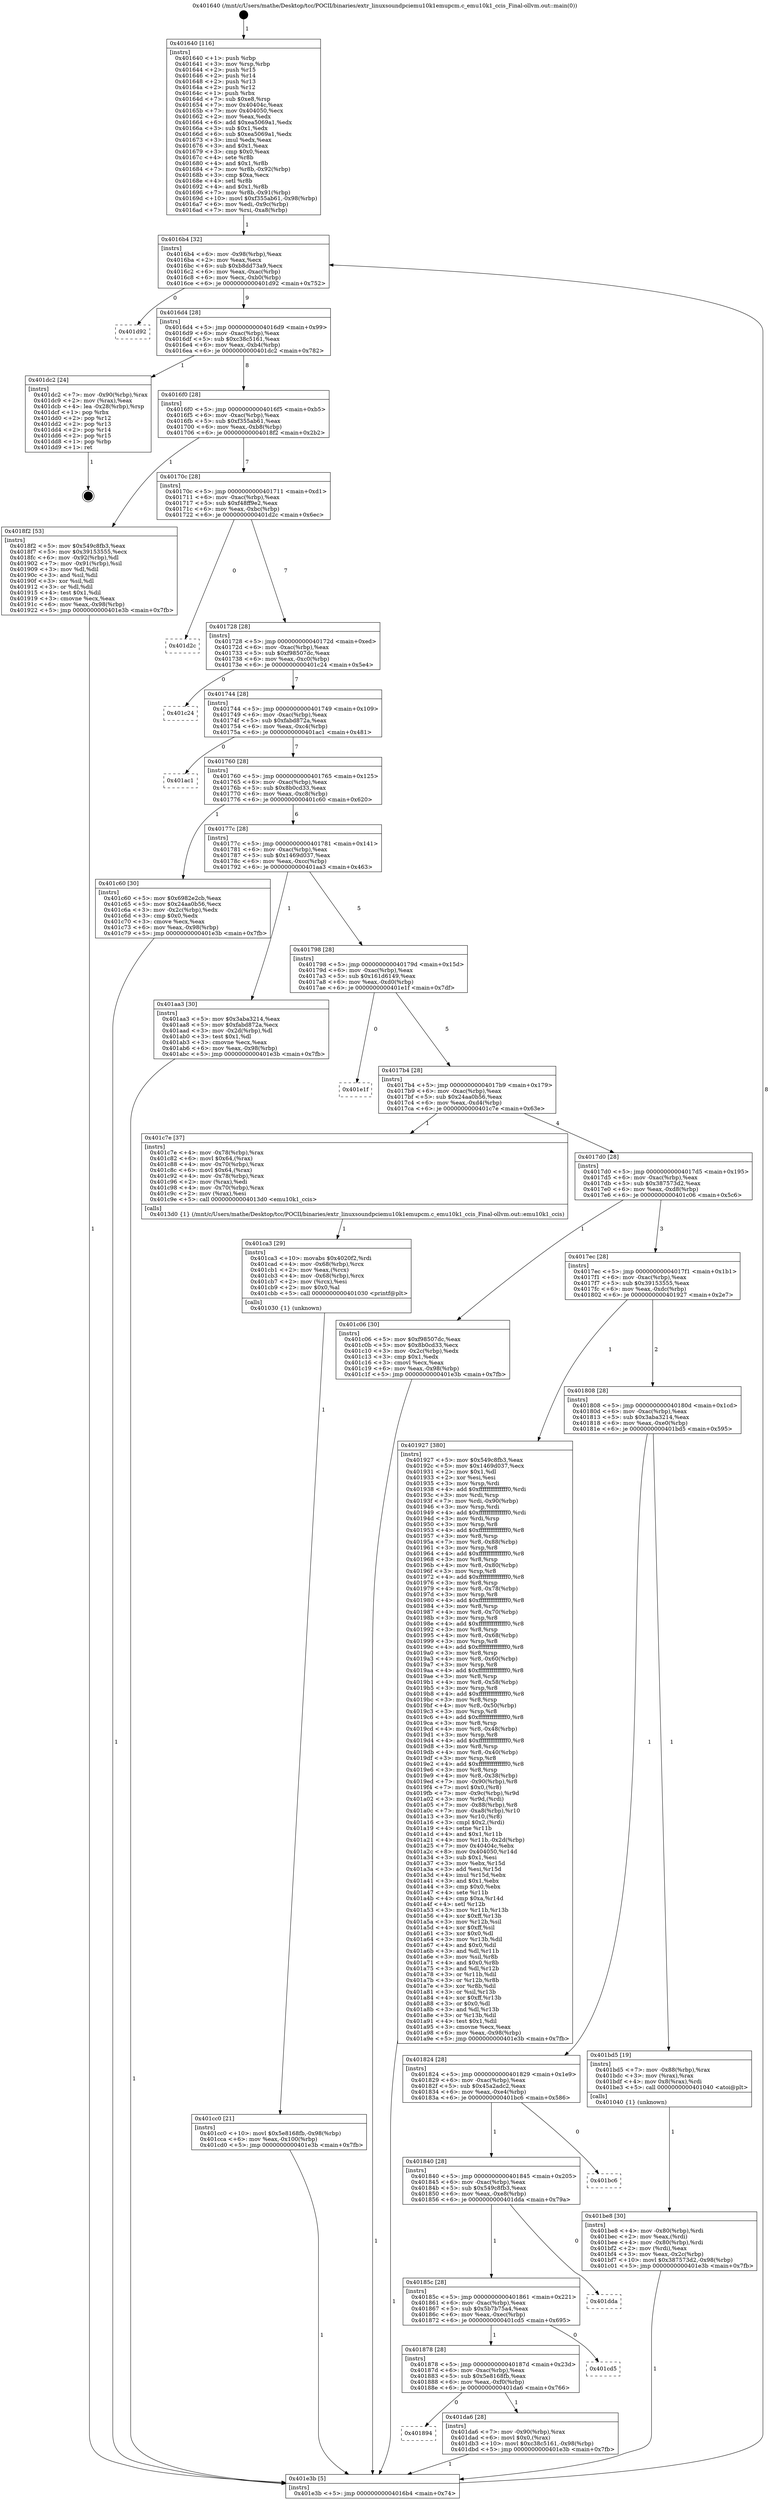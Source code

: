digraph "0x401640" {
  label = "0x401640 (/mnt/c/Users/mathe/Desktop/tcc/POCII/binaries/extr_linuxsoundpciemu10k1emupcm.c_emu10k1_ccis_Final-ollvm.out::main(0))"
  labelloc = "t"
  node[shape=record]

  Entry [label="",width=0.3,height=0.3,shape=circle,fillcolor=black,style=filled]
  "0x4016b4" [label="{
     0x4016b4 [32]\l
     | [instrs]\l
     &nbsp;&nbsp;0x4016b4 \<+6\>: mov -0x98(%rbp),%eax\l
     &nbsp;&nbsp;0x4016ba \<+2\>: mov %eax,%ecx\l
     &nbsp;&nbsp;0x4016bc \<+6\>: sub $0xb8dd73a9,%ecx\l
     &nbsp;&nbsp;0x4016c2 \<+6\>: mov %eax,-0xac(%rbp)\l
     &nbsp;&nbsp;0x4016c8 \<+6\>: mov %ecx,-0xb0(%rbp)\l
     &nbsp;&nbsp;0x4016ce \<+6\>: je 0000000000401d92 \<main+0x752\>\l
  }"]
  "0x401d92" [label="{
     0x401d92\l
  }", style=dashed]
  "0x4016d4" [label="{
     0x4016d4 [28]\l
     | [instrs]\l
     &nbsp;&nbsp;0x4016d4 \<+5\>: jmp 00000000004016d9 \<main+0x99\>\l
     &nbsp;&nbsp;0x4016d9 \<+6\>: mov -0xac(%rbp),%eax\l
     &nbsp;&nbsp;0x4016df \<+5\>: sub $0xc38c5161,%eax\l
     &nbsp;&nbsp;0x4016e4 \<+6\>: mov %eax,-0xb4(%rbp)\l
     &nbsp;&nbsp;0x4016ea \<+6\>: je 0000000000401dc2 \<main+0x782\>\l
  }"]
  Exit [label="",width=0.3,height=0.3,shape=circle,fillcolor=black,style=filled,peripheries=2]
  "0x401dc2" [label="{
     0x401dc2 [24]\l
     | [instrs]\l
     &nbsp;&nbsp;0x401dc2 \<+7\>: mov -0x90(%rbp),%rax\l
     &nbsp;&nbsp;0x401dc9 \<+2\>: mov (%rax),%eax\l
     &nbsp;&nbsp;0x401dcb \<+4\>: lea -0x28(%rbp),%rsp\l
     &nbsp;&nbsp;0x401dcf \<+1\>: pop %rbx\l
     &nbsp;&nbsp;0x401dd0 \<+2\>: pop %r12\l
     &nbsp;&nbsp;0x401dd2 \<+2\>: pop %r13\l
     &nbsp;&nbsp;0x401dd4 \<+2\>: pop %r14\l
     &nbsp;&nbsp;0x401dd6 \<+2\>: pop %r15\l
     &nbsp;&nbsp;0x401dd8 \<+1\>: pop %rbp\l
     &nbsp;&nbsp;0x401dd9 \<+1\>: ret\l
  }"]
  "0x4016f0" [label="{
     0x4016f0 [28]\l
     | [instrs]\l
     &nbsp;&nbsp;0x4016f0 \<+5\>: jmp 00000000004016f5 \<main+0xb5\>\l
     &nbsp;&nbsp;0x4016f5 \<+6\>: mov -0xac(%rbp),%eax\l
     &nbsp;&nbsp;0x4016fb \<+5\>: sub $0xf355ab61,%eax\l
     &nbsp;&nbsp;0x401700 \<+6\>: mov %eax,-0xb8(%rbp)\l
     &nbsp;&nbsp;0x401706 \<+6\>: je 00000000004018f2 \<main+0x2b2\>\l
  }"]
  "0x401894" [label="{
     0x401894\l
  }", style=dashed]
  "0x4018f2" [label="{
     0x4018f2 [53]\l
     | [instrs]\l
     &nbsp;&nbsp;0x4018f2 \<+5\>: mov $0x549c8fb3,%eax\l
     &nbsp;&nbsp;0x4018f7 \<+5\>: mov $0x39153555,%ecx\l
     &nbsp;&nbsp;0x4018fc \<+6\>: mov -0x92(%rbp),%dl\l
     &nbsp;&nbsp;0x401902 \<+7\>: mov -0x91(%rbp),%sil\l
     &nbsp;&nbsp;0x401909 \<+3\>: mov %dl,%dil\l
     &nbsp;&nbsp;0x40190c \<+3\>: and %sil,%dil\l
     &nbsp;&nbsp;0x40190f \<+3\>: xor %sil,%dl\l
     &nbsp;&nbsp;0x401912 \<+3\>: or %dl,%dil\l
     &nbsp;&nbsp;0x401915 \<+4\>: test $0x1,%dil\l
     &nbsp;&nbsp;0x401919 \<+3\>: cmovne %ecx,%eax\l
     &nbsp;&nbsp;0x40191c \<+6\>: mov %eax,-0x98(%rbp)\l
     &nbsp;&nbsp;0x401922 \<+5\>: jmp 0000000000401e3b \<main+0x7fb\>\l
  }"]
  "0x40170c" [label="{
     0x40170c [28]\l
     | [instrs]\l
     &nbsp;&nbsp;0x40170c \<+5\>: jmp 0000000000401711 \<main+0xd1\>\l
     &nbsp;&nbsp;0x401711 \<+6\>: mov -0xac(%rbp),%eax\l
     &nbsp;&nbsp;0x401717 \<+5\>: sub $0xf48ff9e2,%eax\l
     &nbsp;&nbsp;0x40171c \<+6\>: mov %eax,-0xbc(%rbp)\l
     &nbsp;&nbsp;0x401722 \<+6\>: je 0000000000401d2c \<main+0x6ec\>\l
  }"]
  "0x401e3b" [label="{
     0x401e3b [5]\l
     | [instrs]\l
     &nbsp;&nbsp;0x401e3b \<+5\>: jmp 00000000004016b4 \<main+0x74\>\l
  }"]
  "0x401640" [label="{
     0x401640 [116]\l
     | [instrs]\l
     &nbsp;&nbsp;0x401640 \<+1\>: push %rbp\l
     &nbsp;&nbsp;0x401641 \<+3\>: mov %rsp,%rbp\l
     &nbsp;&nbsp;0x401644 \<+2\>: push %r15\l
     &nbsp;&nbsp;0x401646 \<+2\>: push %r14\l
     &nbsp;&nbsp;0x401648 \<+2\>: push %r13\l
     &nbsp;&nbsp;0x40164a \<+2\>: push %r12\l
     &nbsp;&nbsp;0x40164c \<+1\>: push %rbx\l
     &nbsp;&nbsp;0x40164d \<+7\>: sub $0xe8,%rsp\l
     &nbsp;&nbsp;0x401654 \<+7\>: mov 0x40404c,%eax\l
     &nbsp;&nbsp;0x40165b \<+7\>: mov 0x404050,%ecx\l
     &nbsp;&nbsp;0x401662 \<+2\>: mov %eax,%edx\l
     &nbsp;&nbsp;0x401664 \<+6\>: add $0xea5069a1,%edx\l
     &nbsp;&nbsp;0x40166a \<+3\>: sub $0x1,%edx\l
     &nbsp;&nbsp;0x40166d \<+6\>: sub $0xea5069a1,%edx\l
     &nbsp;&nbsp;0x401673 \<+3\>: imul %edx,%eax\l
     &nbsp;&nbsp;0x401676 \<+3\>: and $0x1,%eax\l
     &nbsp;&nbsp;0x401679 \<+3\>: cmp $0x0,%eax\l
     &nbsp;&nbsp;0x40167c \<+4\>: sete %r8b\l
     &nbsp;&nbsp;0x401680 \<+4\>: and $0x1,%r8b\l
     &nbsp;&nbsp;0x401684 \<+7\>: mov %r8b,-0x92(%rbp)\l
     &nbsp;&nbsp;0x40168b \<+3\>: cmp $0xa,%ecx\l
     &nbsp;&nbsp;0x40168e \<+4\>: setl %r8b\l
     &nbsp;&nbsp;0x401692 \<+4\>: and $0x1,%r8b\l
     &nbsp;&nbsp;0x401696 \<+7\>: mov %r8b,-0x91(%rbp)\l
     &nbsp;&nbsp;0x40169d \<+10\>: movl $0xf355ab61,-0x98(%rbp)\l
     &nbsp;&nbsp;0x4016a7 \<+6\>: mov %edi,-0x9c(%rbp)\l
     &nbsp;&nbsp;0x4016ad \<+7\>: mov %rsi,-0xa8(%rbp)\l
  }"]
  "0x401da6" [label="{
     0x401da6 [28]\l
     | [instrs]\l
     &nbsp;&nbsp;0x401da6 \<+7\>: mov -0x90(%rbp),%rax\l
     &nbsp;&nbsp;0x401dad \<+6\>: movl $0x0,(%rax)\l
     &nbsp;&nbsp;0x401db3 \<+10\>: movl $0xc38c5161,-0x98(%rbp)\l
     &nbsp;&nbsp;0x401dbd \<+5\>: jmp 0000000000401e3b \<main+0x7fb\>\l
  }"]
  "0x401d2c" [label="{
     0x401d2c\l
  }", style=dashed]
  "0x401728" [label="{
     0x401728 [28]\l
     | [instrs]\l
     &nbsp;&nbsp;0x401728 \<+5\>: jmp 000000000040172d \<main+0xed\>\l
     &nbsp;&nbsp;0x40172d \<+6\>: mov -0xac(%rbp),%eax\l
     &nbsp;&nbsp;0x401733 \<+5\>: sub $0xf98507dc,%eax\l
     &nbsp;&nbsp;0x401738 \<+6\>: mov %eax,-0xc0(%rbp)\l
     &nbsp;&nbsp;0x40173e \<+6\>: je 0000000000401c24 \<main+0x5e4\>\l
  }"]
  "0x401878" [label="{
     0x401878 [28]\l
     | [instrs]\l
     &nbsp;&nbsp;0x401878 \<+5\>: jmp 000000000040187d \<main+0x23d\>\l
     &nbsp;&nbsp;0x40187d \<+6\>: mov -0xac(%rbp),%eax\l
     &nbsp;&nbsp;0x401883 \<+5\>: sub $0x5e8168fb,%eax\l
     &nbsp;&nbsp;0x401888 \<+6\>: mov %eax,-0xf0(%rbp)\l
     &nbsp;&nbsp;0x40188e \<+6\>: je 0000000000401da6 \<main+0x766\>\l
  }"]
  "0x401c24" [label="{
     0x401c24\l
  }", style=dashed]
  "0x401744" [label="{
     0x401744 [28]\l
     | [instrs]\l
     &nbsp;&nbsp;0x401744 \<+5\>: jmp 0000000000401749 \<main+0x109\>\l
     &nbsp;&nbsp;0x401749 \<+6\>: mov -0xac(%rbp),%eax\l
     &nbsp;&nbsp;0x40174f \<+5\>: sub $0xfabd872a,%eax\l
     &nbsp;&nbsp;0x401754 \<+6\>: mov %eax,-0xc4(%rbp)\l
     &nbsp;&nbsp;0x40175a \<+6\>: je 0000000000401ac1 \<main+0x481\>\l
  }"]
  "0x401cd5" [label="{
     0x401cd5\l
  }", style=dashed]
  "0x401ac1" [label="{
     0x401ac1\l
  }", style=dashed]
  "0x401760" [label="{
     0x401760 [28]\l
     | [instrs]\l
     &nbsp;&nbsp;0x401760 \<+5\>: jmp 0000000000401765 \<main+0x125\>\l
     &nbsp;&nbsp;0x401765 \<+6\>: mov -0xac(%rbp),%eax\l
     &nbsp;&nbsp;0x40176b \<+5\>: sub $0x8b0cd33,%eax\l
     &nbsp;&nbsp;0x401770 \<+6\>: mov %eax,-0xc8(%rbp)\l
     &nbsp;&nbsp;0x401776 \<+6\>: je 0000000000401c60 \<main+0x620\>\l
  }"]
  "0x40185c" [label="{
     0x40185c [28]\l
     | [instrs]\l
     &nbsp;&nbsp;0x40185c \<+5\>: jmp 0000000000401861 \<main+0x221\>\l
     &nbsp;&nbsp;0x401861 \<+6\>: mov -0xac(%rbp),%eax\l
     &nbsp;&nbsp;0x401867 \<+5\>: sub $0x5b7b75a4,%eax\l
     &nbsp;&nbsp;0x40186c \<+6\>: mov %eax,-0xec(%rbp)\l
     &nbsp;&nbsp;0x401872 \<+6\>: je 0000000000401cd5 \<main+0x695\>\l
  }"]
  "0x401c60" [label="{
     0x401c60 [30]\l
     | [instrs]\l
     &nbsp;&nbsp;0x401c60 \<+5\>: mov $0x6982e2cb,%eax\l
     &nbsp;&nbsp;0x401c65 \<+5\>: mov $0x24aa0b56,%ecx\l
     &nbsp;&nbsp;0x401c6a \<+3\>: mov -0x2c(%rbp),%edx\l
     &nbsp;&nbsp;0x401c6d \<+3\>: cmp $0x0,%edx\l
     &nbsp;&nbsp;0x401c70 \<+3\>: cmove %ecx,%eax\l
     &nbsp;&nbsp;0x401c73 \<+6\>: mov %eax,-0x98(%rbp)\l
     &nbsp;&nbsp;0x401c79 \<+5\>: jmp 0000000000401e3b \<main+0x7fb\>\l
  }"]
  "0x40177c" [label="{
     0x40177c [28]\l
     | [instrs]\l
     &nbsp;&nbsp;0x40177c \<+5\>: jmp 0000000000401781 \<main+0x141\>\l
     &nbsp;&nbsp;0x401781 \<+6\>: mov -0xac(%rbp),%eax\l
     &nbsp;&nbsp;0x401787 \<+5\>: sub $0x1469d037,%eax\l
     &nbsp;&nbsp;0x40178c \<+6\>: mov %eax,-0xcc(%rbp)\l
     &nbsp;&nbsp;0x401792 \<+6\>: je 0000000000401aa3 \<main+0x463\>\l
  }"]
  "0x401dda" [label="{
     0x401dda\l
  }", style=dashed]
  "0x401aa3" [label="{
     0x401aa3 [30]\l
     | [instrs]\l
     &nbsp;&nbsp;0x401aa3 \<+5\>: mov $0x3aba3214,%eax\l
     &nbsp;&nbsp;0x401aa8 \<+5\>: mov $0xfabd872a,%ecx\l
     &nbsp;&nbsp;0x401aad \<+3\>: mov -0x2d(%rbp),%dl\l
     &nbsp;&nbsp;0x401ab0 \<+3\>: test $0x1,%dl\l
     &nbsp;&nbsp;0x401ab3 \<+3\>: cmovne %ecx,%eax\l
     &nbsp;&nbsp;0x401ab6 \<+6\>: mov %eax,-0x98(%rbp)\l
     &nbsp;&nbsp;0x401abc \<+5\>: jmp 0000000000401e3b \<main+0x7fb\>\l
  }"]
  "0x401798" [label="{
     0x401798 [28]\l
     | [instrs]\l
     &nbsp;&nbsp;0x401798 \<+5\>: jmp 000000000040179d \<main+0x15d\>\l
     &nbsp;&nbsp;0x40179d \<+6\>: mov -0xac(%rbp),%eax\l
     &nbsp;&nbsp;0x4017a3 \<+5\>: sub $0x161d6149,%eax\l
     &nbsp;&nbsp;0x4017a8 \<+6\>: mov %eax,-0xd0(%rbp)\l
     &nbsp;&nbsp;0x4017ae \<+6\>: je 0000000000401e1f \<main+0x7df\>\l
  }"]
  "0x401840" [label="{
     0x401840 [28]\l
     | [instrs]\l
     &nbsp;&nbsp;0x401840 \<+5\>: jmp 0000000000401845 \<main+0x205\>\l
     &nbsp;&nbsp;0x401845 \<+6\>: mov -0xac(%rbp),%eax\l
     &nbsp;&nbsp;0x40184b \<+5\>: sub $0x549c8fb3,%eax\l
     &nbsp;&nbsp;0x401850 \<+6\>: mov %eax,-0xe8(%rbp)\l
     &nbsp;&nbsp;0x401856 \<+6\>: je 0000000000401dda \<main+0x79a\>\l
  }"]
  "0x401e1f" [label="{
     0x401e1f\l
  }", style=dashed]
  "0x4017b4" [label="{
     0x4017b4 [28]\l
     | [instrs]\l
     &nbsp;&nbsp;0x4017b4 \<+5\>: jmp 00000000004017b9 \<main+0x179\>\l
     &nbsp;&nbsp;0x4017b9 \<+6\>: mov -0xac(%rbp),%eax\l
     &nbsp;&nbsp;0x4017bf \<+5\>: sub $0x24aa0b56,%eax\l
     &nbsp;&nbsp;0x4017c4 \<+6\>: mov %eax,-0xd4(%rbp)\l
     &nbsp;&nbsp;0x4017ca \<+6\>: je 0000000000401c7e \<main+0x63e\>\l
  }"]
  "0x401bc6" [label="{
     0x401bc6\l
  }", style=dashed]
  "0x401c7e" [label="{
     0x401c7e [37]\l
     | [instrs]\l
     &nbsp;&nbsp;0x401c7e \<+4\>: mov -0x78(%rbp),%rax\l
     &nbsp;&nbsp;0x401c82 \<+6\>: movl $0x64,(%rax)\l
     &nbsp;&nbsp;0x401c88 \<+4\>: mov -0x70(%rbp),%rax\l
     &nbsp;&nbsp;0x401c8c \<+6\>: movl $0x64,(%rax)\l
     &nbsp;&nbsp;0x401c92 \<+4\>: mov -0x78(%rbp),%rax\l
     &nbsp;&nbsp;0x401c96 \<+2\>: mov (%rax),%edi\l
     &nbsp;&nbsp;0x401c98 \<+4\>: mov -0x70(%rbp),%rax\l
     &nbsp;&nbsp;0x401c9c \<+2\>: mov (%rax),%esi\l
     &nbsp;&nbsp;0x401c9e \<+5\>: call 00000000004013d0 \<emu10k1_ccis\>\l
     | [calls]\l
     &nbsp;&nbsp;0x4013d0 \{1\} (/mnt/c/Users/mathe/Desktop/tcc/POCII/binaries/extr_linuxsoundpciemu10k1emupcm.c_emu10k1_ccis_Final-ollvm.out::emu10k1_ccis)\l
  }"]
  "0x4017d0" [label="{
     0x4017d0 [28]\l
     | [instrs]\l
     &nbsp;&nbsp;0x4017d0 \<+5\>: jmp 00000000004017d5 \<main+0x195\>\l
     &nbsp;&nbsp;0x4017d5 \<+6\>: mov -0xac(%rbp),%eax\l
     &nbsp;&nbsp;0x4017db \<+5\>: sub $0x387573d2,%eax\l
     &nbsp;&nbsp;0x4017e0 \<+6\>: mov %eax,-0xd8(%rbp)\l
     &nbsp;&nbsp;0x4017e6 \<+6\>: je 0000000000401c06 \<main+0x5c6\>\l
  }"]
  "0x401cc0" [label="{
     0x401cc0 [21]\l
     | [instrs]\l
     &nbsp;&nbsp;0x401cc0 \<+10\>: movl $0x5e8168fb,-0x98(%rbp)\l
     &nbsp;&nbsp;0x401cca \<+6\>: mov %eax,-0x100(%rbp)\l
     &nbsp;&nbsp;0x401cd0 \<+5\>: jmp 0000000000401e3b \<main+0x7fb\>\l
  }"]
  "0x401c06" [label="{
     0x401c06 [30]\l
     | [instrs]\l
     &nbsp;&nbsp;0x401c06 \<+5\>: mov $0xf98507dc,%eax\l
     &nbsp;&nbsp;0x401c0b \<+5\>: mov $0x8b0cd33,%ecx\l
     &nbsp;&nbsp;0x401c10 \<+3\>: mov -0x2c(%rbp),%edx\l
     &nbsp;&nbsp;0x401c13 \<+3\>: cmp $0x1,%edx\l
     &nbsp;&nbsp;0x401c16 \<+3\>: cmovl %ecx,%eax\l
     &nbsp;&nbsp;0x401c19 \<+6\>: mov %eax,-0x98(%rbp)\l
     &nbsp;&nbsp;0x401c1f \<+5\>: jmp 0000000000401e3b \<main+0x7fb\>\l
  }"]
  "0x4017ec" [label="{
     0x4017ec [28]\l
     | [instrs]\l
     &nbsp;&nbsp;0x4017ec \<+5\>: jmp 00000000004017f1 \<main+0x1b1\>\l
     &nbsp;&nbsp;0x4017f1 \<+6\>: mov -0xac(%rbp),%eax\l
     &nbsp;&nbsp;0x4017f7 \<+5\>: sub $0x39153555,%eax\l
     &nbsp;&nbsp;0x4017fc \<+6\>: mov %eax,-0xdc(%rbp)\l
     &nbsp;&nbsp;0x401802 \<+6\>: je 0000000000401927 \<main+0x2e7\>\l
  }"]
  "0x401ca3" [label="{
     0x401ca3 [29]\l
     | [instrs]\l
     &nbsp;&nbsp;0x401ca3 \<+10\>: movabs $0x4020f2,%rdi\l
     &nbsp;&nbsp;0x401cad \<+4\>: mov -0x68(%rbp),%rcx\l
     &nbsp;&nbsp;0x401cb1 \<+2\>: mov %eax,(%rcx)\l
     &nbsp;&nbsp;0x401cb3 \<+4\>: mov -0x68(%rbp),%rcx\l
     &nbsp;&nbsp;0x401cb7 \<+2\>: mov (%rcx),%esi\l
     &nbsp;&nbsp;0x401cb9 \<+2\>: mov $0x0,%al\l
     &nbsp;&nbsp;0x401cbb \<+5\>: call 0000000000401030 \<printf@plt\>\l
     | [calls]\l
     &nbsp;&nbsp;0x401030 \{1\} (unknown)\l
  }"]
  "0x401927" [label="{
     0x401927 [380]\l
     | [instrs]\l
     &nbsp;&nbsp;0x401927 \<+5\>: mov $0x549c8fb3,%eax\l
     &nbsp;&nbsp;0x40192c \<+5\>: mov $0x1469d037,%ecx\l
     &nbsp;&nbsp;0x401931 \<+2\>: mov $0x1,%dl\l
     &nbsp;&nbsp;0x401933 \<+2\>: xor %esi,%esi\l
     &nbsp;&nbsp;0x401935 \<+3\>: mov %rsp,%rdi\l
     &nbsp;&nbsp;0x401938 \<+4\>: add $0xfffffffffffffff0,%rdi\l
     &nbsp;&nbsp;0x40193c \<+3\>: mov %rdi,%rsp\l
     &nbsp;&nbsp;0x40193f \<+7\>: mov %rdi,-0x90(%rbp)\l
     &nbsp;&nbsp;0x401946 \<+3\>: mov %rsp,%rdi\l
     &nbsp;&nbsp;0x401949 \<+4\>: add $0xfffffffffffffff0,%rdi\l
     &nbsp;&nbsp;0x40194d \<+3\>: mov %rdi,%rsp\l
     &nbsp;&nbsp;0x401950 \<+3\>: mov %rsp,%r8\l
     &nbsp;&nbsp;0x401953 \<+4\>: add $0xfffffffffffffff0,%r8\l
     &nbsp;&nbsp;0x401957 \<+3\>: mov %r8,%rsp\l
     &nbsp;&nbsp;0x40195a \<+7\>: mov %r8,-0x88(%rbp)\l
     &nbsp;&nbsp;0x401961 \<+3\>: mov %rsp,%r8\l
     &nbsp;&nbsp;0x401964 \<+4\>: add $0xfffffffffffffff0,%r8\l
     &nbsp;&nbsp;0x401968 \<+3\>: mov %r8,%rsp\l
     &nbsp;&nbsp;0x40196b \<+4\>: mov %r8,-0x80(%rbp)\l
     &nbsp;&nbsp;0x40196f \<+3\>: mov %rsp,%r8\l
     &nbsp;&nbsp;0x401972 \<+4\>: add $0xfffffffffffffff0,%r8\l
     &nbsp;&nbsp;0x401976 \<+3\>: mov %r8,%rsp\l
     &nbsp;&nbsp;0x401979 \<+4\>: mov %r8,-0x78(%rbp)\l
     &nbsp;&nbsp;0x40197d \<+3\>: mov %rsp,%r8\l
     &nbsp;&nbsp;0x401980 \<+4\>: add $0xfffffffffffffff0,%r8\l
     &nbsp;&nbsp;0x401984 \<+3\>: mov %r8,%rsp\l
     &nbsp;&nbsp;0x401987 \<+4\>: mov %r8,-0x70(%rbp)\l
     &nbsp;&nbsp;0x40198b \<+3\>: mov %rsp,%r8\l
     &nbsp;&nbsp;0x40198e \<+4\>: add $0xfffffffffffffff0,%r8\l
     &nbsp;&nbsp;0x401992 \<+3\>: mov %r8,%rsp\l
     &nbsp;&nbsp;0x401995 \<+4\>: mov %r8,-0x68(%rbp)\l
     &nbsp;&nbsp;0x401999 \<+3\>: mov %rsp,%r8\l
     &nbsp;&nbsp;0x40199c \<+4\>: add $0xfffffffffffffff0,%r8\l
     &nbsp;&nbsp;0x4019a0 \<+3\>: mov %r8,%rsp\l
     &nbsp;&nbsp;0x4019a3 \<+4\>: mov %r8,-0x60(%rbp)\l
     &nbsp;&nbsp;0x4019a7 \<+3\>: mov %rsp,%r8\l
     &nbsp;&nbsp;0x4019aa \<+4\>: add $0xfffffffffffffff0,%r8\l
     &nbsp;&nbsp;0x4019ae \<+3\>: mov %r8,%rsp\l
     &nbsp;&nbsp;0x4019b1 \<+4\>: mov %r8,-0x58(%rbp)\l
     &nbsp;&nbsp;0x4019b5 \<+3\>: mov %rsp,%r8\l
     &nbsp;&nbsp;0x4019b8 \<+4\>: add $0xfffffffffffffff0,%r8\l
     &nbsp;&nbsp;0x4019bc \<+3\>: mov %r8,%rsp\l
     &nbsp;&nbsp;0x4019bf \<+4\>: mov %r8,-0x50(%rbp)\l
     &nbsp;&nbsp;0x4019c3 \<+3\>: mov %rsp,%r8\l
     &nbsp;&nbsp;0x4019c6 \<+4\>: add $0xfffffffffffffff0,%r8\l
     &nbsp;&nbsp;0x4019ca \<+3\>: mov %r8,%rsp\l
     &nbsp;&nbsp;0x4019cd \<+4\>: mov %r8,-0x48(%rbp)\l
     &nbsp;&nbsp;0x4019d1 \<+3\>: mov %rsp,%r8\l
     &nbsp;&nbsp;0x4019d4 \<+4\>: add $0xfffffffffffffff0,%r8\l
     &nbsp;&nbsp;0x4019d8 \<+3\>: mov %r8,%rsp\l
     &nbsp;&nbsp;0x4019db \<+4\>: mov %r8,-0x40(%rbp)\l
     &nbsp;&nbsp;0x4019df \<+3\>: mov %rsp,%r8\l
     &nbsp;&nbsp;0x4019e2 \<+4\>: add $0xfffffffffffffff0,%r8\l
     &nbsp;&nbsp;0x4019e6 \<+3\>: mov %r8,%rsp\l
     &nbsp;&nbsp;0x4019e9 \<+4\>: mov %r8,-0x38(%rbp)\l
     &nbsp;&nbsp;0x4019ed \<+7\>: mov -0x90(%rbp),%r8\l
     &nbsp;&nbsp;0x4019f4 \<+7\>: movl $0x0,(%r8)\l
     &nbsp;&nbsp;0x4019fb \<+7\>: mov -0x9c(%rbp),%r9d\l
     &nbsp;&nbsp;0x401a02 \<+3\>: mov %r9d,(%rdi)\l
     &nbsp;&nbsp;0x401a05 \<+7\>: mov -0x88(%rbp),%r8\l
     &nbsp;&nbsp;0x401a0c \<+7\>: mov -0xa8(%rbp),%r10\l
     &nbsp;&nbsp;0x401a13 \<+3\>: mov %r10,(%r8)\l
     &nbsp;&nbsp;0x401a16 \<+3\>: cmpl $0x2,(%rdi)\l
     &nbsp;&nbsp;0x401a19 \<+4\>: setne %r11b\l
     &nbsp;&nbsp;0x401a1d \<+4\>: and $0x1,%r11b\l
     &nbsp;&nbsp;0x401a21 \<+4\>: mov %r11b,-0x2d(%rbp)\l
     &nbsp;&nbsp;0x401a25 \<+7\>: mov 0x40404c,%ebx\l
     &nbsp;&nbsp;0x401a2c \<+8\>: mov 0x404050,%r14d\l
     &nbsp;&nbsp;0x401a34 \<+3\>: sub $0x1,%esi\l
     &nbsp;&nbsp;0x401a37 \<+3\>: mov %ebx,%r15d\l
     &nbsp;&nbsp;0x401a3a \<+3\>: add %esi,%r15d\l
     &nbsp;&nbsp;0x401a3d \<+4\>: imul %r15d,%ebx\l
     &nbsp;&nbsp;0x401a41 \<+3\>: and $0x1,%ebx\l
     &nbsp;&nbsp;0x401a44 \<+3\>: cmp $0x0,%ebx\l
     &nbsp;&nbsp;0x401a47 \<+4\>: sete %r11b\l
     &nbsp;&nbsp;0x401a4b \<+4\>: cmp $0xa,%r14d\l
     &nbsp;&nbsp;0x401a4f \<+4\>: setl %r12b\l
     &nbsp;&nbsp;0x401a53 \<+3\>: mov %r11b,%r13b\l
     &nbsp;&nbsp;0x401a56 \<+4\>: xor $0xff,%r13b\l
     &nbsp;&nbsp;0x401a5a \<+3\>: mov %r12b,%sil\l
     &nbsp;&nbsp;0x401a5d \<+4\>: xor $0xff,%sil\l
     &nbsp;&nbsp;0x401a61 \<+3\>: xor $0x0,%dl\l
     &nbsp;&nbsp;0x401a64 \<+3\>: mov %r13b,%dil\l
     &nbsp;&nbsp;0x401a67 \<+4\>: and $0x0,%dil\l
     &nbsp;&nbsp;0x401a6b \<+3\>: and %dl,%r11b\l
     &nbsp;&nbsp;0x401a6e \<+3\>: mov %sil,%r8b\l
     &nbsp;&nbsp;0x401a71 \<+4\>: and $0x0,%r8b\l
     &nbsp;&nbsp;0x401a75 \<+3\>: and %dl,%r12b\l
     &nbsp;&nbsp;0x401a78 \<+3\>: or %r11b,%dil\l
     &nbsp;&nbsp;0x401a7b \<+3\>: or %r12b,%r8b\l
     &nbsp;&nbsp;0x401a7e \<+3\>: xor %r8b,%dil\l
     &nbsp;&nbsp;0x401a81 \<+3\>: or %sil,%r13b\l
     &nbsp;&nbsp;0x401a84 \<+4\>: xor $0xff,%r13b\l
     &nbsp;&nbsp;0x401a88 \<+3\>: or $0x0,%dl\l
     &nbsp;&nbsp;0x401a8b \<+3\>: and %dl,%r13b\l
     &nbsp;&nbsp;0x401a8e \<+3\>: or %r13b,%dil\l
     &nbsp;&nbsp;0x401a91 \<+4\>: test $0x1,%dil\l
     &nbsp;&nbsp;0x401a95 \<+3\>: cmovne %ecx,%eax\l
     &nbsp;&nbsp;0x401a98 \<+6\>: mov %eax,-0x98(%rbp)\l
     &nbsp;&nbsp;0x401a9e \<+5\>: jmp 0000000000401e3b \<main+0x7fb\>\l
  }"]
  "0x401808" [label="{
     0x401808 [28]\l
     | [instrs]\l
     &nbsp;&nbsp;0x401808 \<+5\>: jmp 000000000040180d \<main+0x1cd\>\l
     &nbsp;&nbsp;0x40180d \<+6\>: mov -0xac(%rbp),%eax\l
     &nbsp;&nbsp;0x401813 \<+5\>: sub $0x3aba3214,%eax\l
     &nbsp;&nbsp;0x401818 \<+6\>: mov %eax,-0xe0(%rbp)\l
     &nbsp;&nbsp;0x40181e \<+6\>: je 0000000000401bd5 \<main+0x595\>\l
  }"]
  "0x401be8" [label="{
     0x401be8 [30]\l
     | [instrs]\l
     &nbsp;&nbsp;0x401be8 \<+4\>: mov -0x80(%rbp),%rdi\l
     &nbsp;&nbsp;0x401bec \<+2\>: mov %eax,(%rdi)\l
     &nbsp;&nbsp;0x401bee \<+4\>: mov -0x80(%rbp),%rdi\l
     &nbsp;&nbsp;0x401bf2 \<+2\>: mov (%rdi),%eax\l
     &nbsp;&nbsp;0x401bf4 \<+3\>: mov %eax,-0x2c(%rbp)\l
     &nbsp;&nbsp;0x401bf7 \<+10\>: movl $0x387573d2,-0x98(%rbp)\l
     &nbsp;&nbsp;0x401c01 \<+5\>: jmp 0000000000401e3b \<main+0x7fb\>\l
  }"]
  "0x401824" [label="{
     0x401824 [28]\l
     | [instrs]\l
     &nbsp;&nbsp;0x401824 \<+5\>: jmp 0000000000401829 \<main+0x1e9\>\l
     &nbsp;&nbsp;0x401829 \<+6\>: mov -0xac(%rbp),%eax\l
     &nbsp;&nbsp;0x40182f \<+5\>: sub $0x45a2adc2,%eax\l
     &nbsp;&nbsp;0x401834 \<+6\>: mov %eax,-0xe4(%rbp)\l
     &nbsp;&nbsp;0x40183a \<+6\>: je 0000000000401bc6 \<main+0x586\>\l
  }"]
  "0x401bd5" [label="{
     0x401bd5 [19]\l
     | [instrs]\l
     &nbsp;&nbsp;0x401bd5 \<+7\>: mov -0x88(%rbp),%rax\l
     &nbsp;&nbsp;0x401bdc \<+3\>: mov (%rax),%rax\l
     &nbsp;&nbsp;0x401bdf \<+4\>: mov 0x8(%rax),%rdi\l
     &nbsp;&nbsp;0x401be3 \<+5\>: call 0000000000401040 \<atoi@plt\>\l
     | [calls]\l
     &nbsp;&nbsp;0x401040 \{1\} (unknown)\l
  }"]
  Entry -> "0x401640" [label=" 1"]
  "0x4016b4" -> "0x401d92" [label=" 0"]
  "0x4016b4" -> "0x4016d4" [label=" 9"]
  "0x401dc2" -> Exit [label=" 1"]
  "0x4016d4" -> "0x401dc2" [label=" 1"]
  "0x4016d4" -> "0x4016f0" [label=" 8"]
  "0x401da6" -> "0x401e3b" [label=" 1"]
  "0x4016f0" -> "0x4018f2" [label=" 1"]
  "0x4016f0" -> "0x40170c" [label=" 7"]
  "0x4018f2" -> "0x401e3b" [label=" 1"]
  "0x401640" -> "0x4016b4" [label=" 1"]
  "0x401e3b" -> "0x4016b4" [label=" 8"]
  "0x401878" -> "0x401894" [label=" 0"]
  "0x40170c" -> "0x401d2c" [label=" 0"]
  "0x40170c" -> "0x401728" [label=" 7"]
  "0x401878" -> "0x401da6" [label=" 1"]
  "0x401728" -> "0x401c24" [label=" 0"]
  "0x401728" -> "0x401744" [label=" 7"]
  "0x40185c" -> "0x401878" [label=" 1"]
  "0x401744" -> "0x401ac1" [label=" 0"]
  "0x401744" -> "0x401760" [label=" 7"]
  "0x40185c" -> "0x401cd5" [label=" 0"]
  "0x401760" -> "0x401c60" [label=" 1"]
  "0x401760" -> "0x40177c" [label=" 6"]
  "0x401840" -> "0x40185c" [label=" 1"]
  "0x40177c" -> "0x401aa3" [label=" 1"]
  "0x40177c" -> "0x401798" [label=" 5"]
  "0x401840" -> "0x401dda" [label=" 0"]
  "0x401798" -> "0x401e1f" [label=" 0"]
  "0x401798" -> "0x4017b4" [label=" 5"]
  "0x401824" -> "0x401840" [label=" 1"]
  "0x4017b4" -> "0x401c7e" [label=" 1"]
  "0x4017b4" -> "0x4017d0" [label=" 4"]
  "0x401824" -> "0x401bc6" [label=" 0"]
  "0x4017d0" -> "0x401c06" [label=" 1"]
  "0x4017d0" -> "0x4017ec" [label=" 3"]
  "0x401cc0" -> "0x401e3b" [label=" 1"]
  "0x4017ec" -> "0x401927" [label=" 1"]
  "0x4017ec" -> "0x401808" [label=" 2"]
  "0x401ca3" -> "0x401cc0" [label=" 1"]
  "0x401927" -> "0x401e3b" [label=" 1"]
  "0x401aa3" -> "0x401e3b" [label=" 1"]
  "0x401c7e" -> "0x401ca3" [label=" 1"]
  "0x401808" -> "0x401bd5" [label=" 1"]
  "0x401808" -> "0x401824" [label=" 1"]
  "0x401bd5" -> "0x401be8" [label=" 1"]
  "0x401be8" -> "0x401e3b" [label=" 1"]
  "0x401c06" -> "0x401e3b" [label=" 1"]
  "0x401c60" -> "0x401e3b" [label=" 1"]
}
